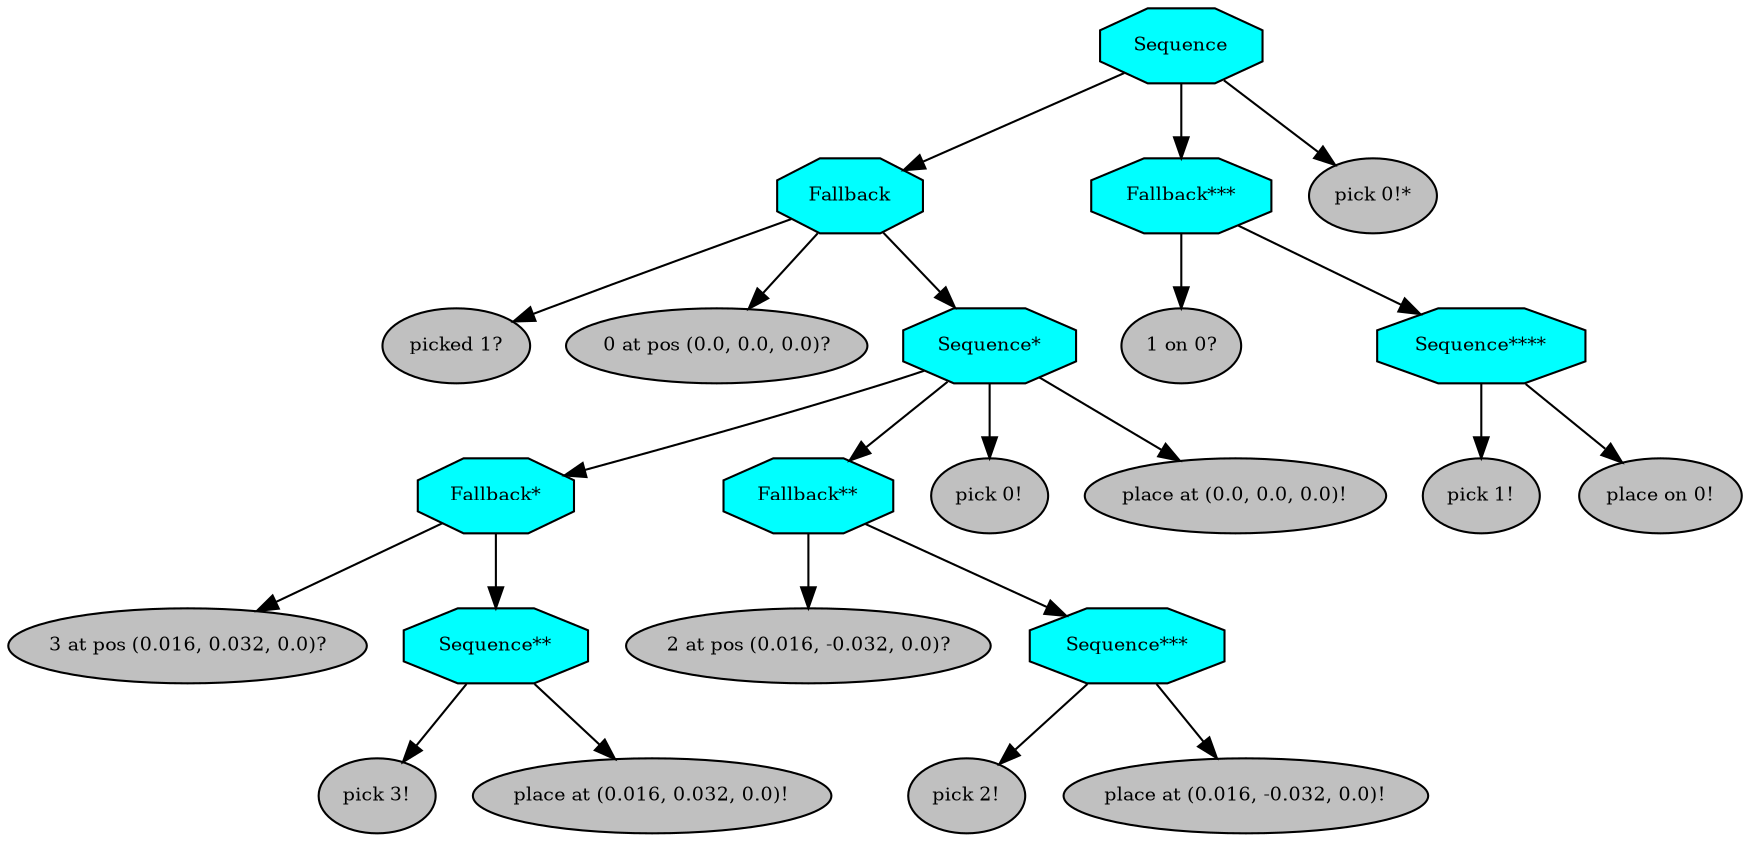 digraph pastafarianism {
ordering=out;
graph [fontname="times-roman"];
node [fontname="times-roman"];
edge [fontname="times-roman"];
Sequence [fillcolor=cyan, fontcolor=black, fontsize=9, label=Sequence, shape=octagon, style=filled];
Fallback [fillcolor=cyan, fontcolor=black, fontsize=9, label=Fallback, shape=octagon, style=filled];
Sequence -> Fallback;
"picked 1?" [fillcolor=gray, fontcolor=black, fontsize=9, label="picked 1?", shape=ellipse, style=filled];
Fallback -> "picked 1?";
"0 at pos (0.0, 0.0, 0.0)?" [fillcolor=gray, fontcolor=black, fontsize=9, label="0 at pos (0.0, 0.0, 0.0)?", shape=ellipse, style=filled];
Fallback -> "0 at pos (0.0, 0.0, 0.0)?";
"Sequence*" [fillcolor=cyan, fontcolor=black, fontsize=9, label="Sequence*", shape=octagon, style=filled];
Fallback -> "Sequence*";
"Fallback*" [fillcolor=cyan, fontcolor=black, fontsize=9, label="Fallback*", shape=octagon, style=filled];
"Sequence*" -> "Fallback*";
"3 at pos (0.016, 0.032, 0.0)?" [fillcolor=gray, fontcolor=black, fontsize=9, label="3 at pos (0.016, 0.032, 0.0)?", shape=ellipse, style=filled];
"Fallback*" -> "3 at pos (0.016, 0.032, 0.0)?";
"Sequence**" [fillcolor=cyan, fontcolor=black, fontsize=9, label="Sequence**", shape=octagon, style=filled];
"Fallback*" -> "Sequence**";
"pick 3!" [fillcolor=gray, fontcolor=black, fontsize=9, label="pick 3!", shape=ellipse, style=filled];
"Sequence**" -> "pick 3!";
"place at (0.016, 0.032, 0.0)!" [fillcolor=gray, fontcolor=black, fontsize=9, label="place at (0.016, 0.032, 0.0)!", shape=ellipse, style=filled];
"Sequence**" -> "place at (0.016, 0.032, 0.0)!";
"Fallback**" [fillcolor=cyan, fontcolor=black, fontsize=9, label="Fallback**", shape=octagon, style=filled];
"Sequence*" -> "Fallback**";
"2 at pos (0.016, -0.032, 0.0)?" [fillcolor=gray, fontcolor=black, fontsize=9, label="2 at pos (0.016, -0.032, 0.0)?", shape=ellipse, style=filled];
"Fallback**" -> "2 at pos (0.016, -0.032, 0.0)?";
"Sequence***" [fillcolor=cyan, fontcolor=black, fontsize=9, label="Sequence***", shape=octagon, style=filled];
"Fallback**" -> "Sequence***";
"pick 2!" [fillcolor=gray, fontcolor=black, fontsize=9, label="pick 2!", shape=ellipse, style=filled];
"Sequence***" -> "pick 2!";
"place at (0.016, -0.032, 0.0)!" [fillcolor=gray, fontcolor=black, fontsize=9, label="place at (0.016, -0.032, 0.0)!", shape=ellipse, style=filled];
"Sequence***" -> "place at (0.016, -0.032, 0.0)!";
"pick 0!" [fillcolor=gray, fontcolor=black, fontsize=9, label="pick 0!", shape=ellipse, style=filled];
"Sequence*" -> "pick 0!";
"place at (0.0, 0.0, 0.0)!" [fillcolor=gray, fontcolor=black, fontsize=9, label="place at (0.0, 0.0, 0.0)!", shape=ellipse, style=filled];
"Sequence*" -> "place at (0.0, 0.0, 0.0)!";
"Fallback***" [fillcolor=cyan, fontcolor=black, fontsize=9, label="Fallback***", shape=octagon, style=filled];
Sequence -> "Fallback***";
"1 on 0?" [fillcolor=gray, fontcolor=black, fontsize=9, label="1 on 0?", shape=ellipse, style=filled];
"Fallback***" -> "1 on 0?";
"Sequence****" [fillcolor=cyan, fontcolor=black, fontsize=9, label="Sequence****", shape=octagon, style=filled];
"Fallback***" -> "Sequence****";
"pick 1!" [fillcolor=gray, fontcolor=black, fontsize=9, label="pick 1!", shape=ellipse, style=filled];
"Sequence****" -> "pick 1!";
"place on 0!" [fillcolor=gray, fontcolor=black, fontsize=9, label="place on 0!", shape=ellipse, style=filled];
"Sequence****" -> "place on 0!";
"pick 0!*" [fillcolor=gray, fontcolor=black, fontsize=9, label="pick 0!*", shape=ellipse, style=filled];
Sequence -> "pick 0!*";
}
